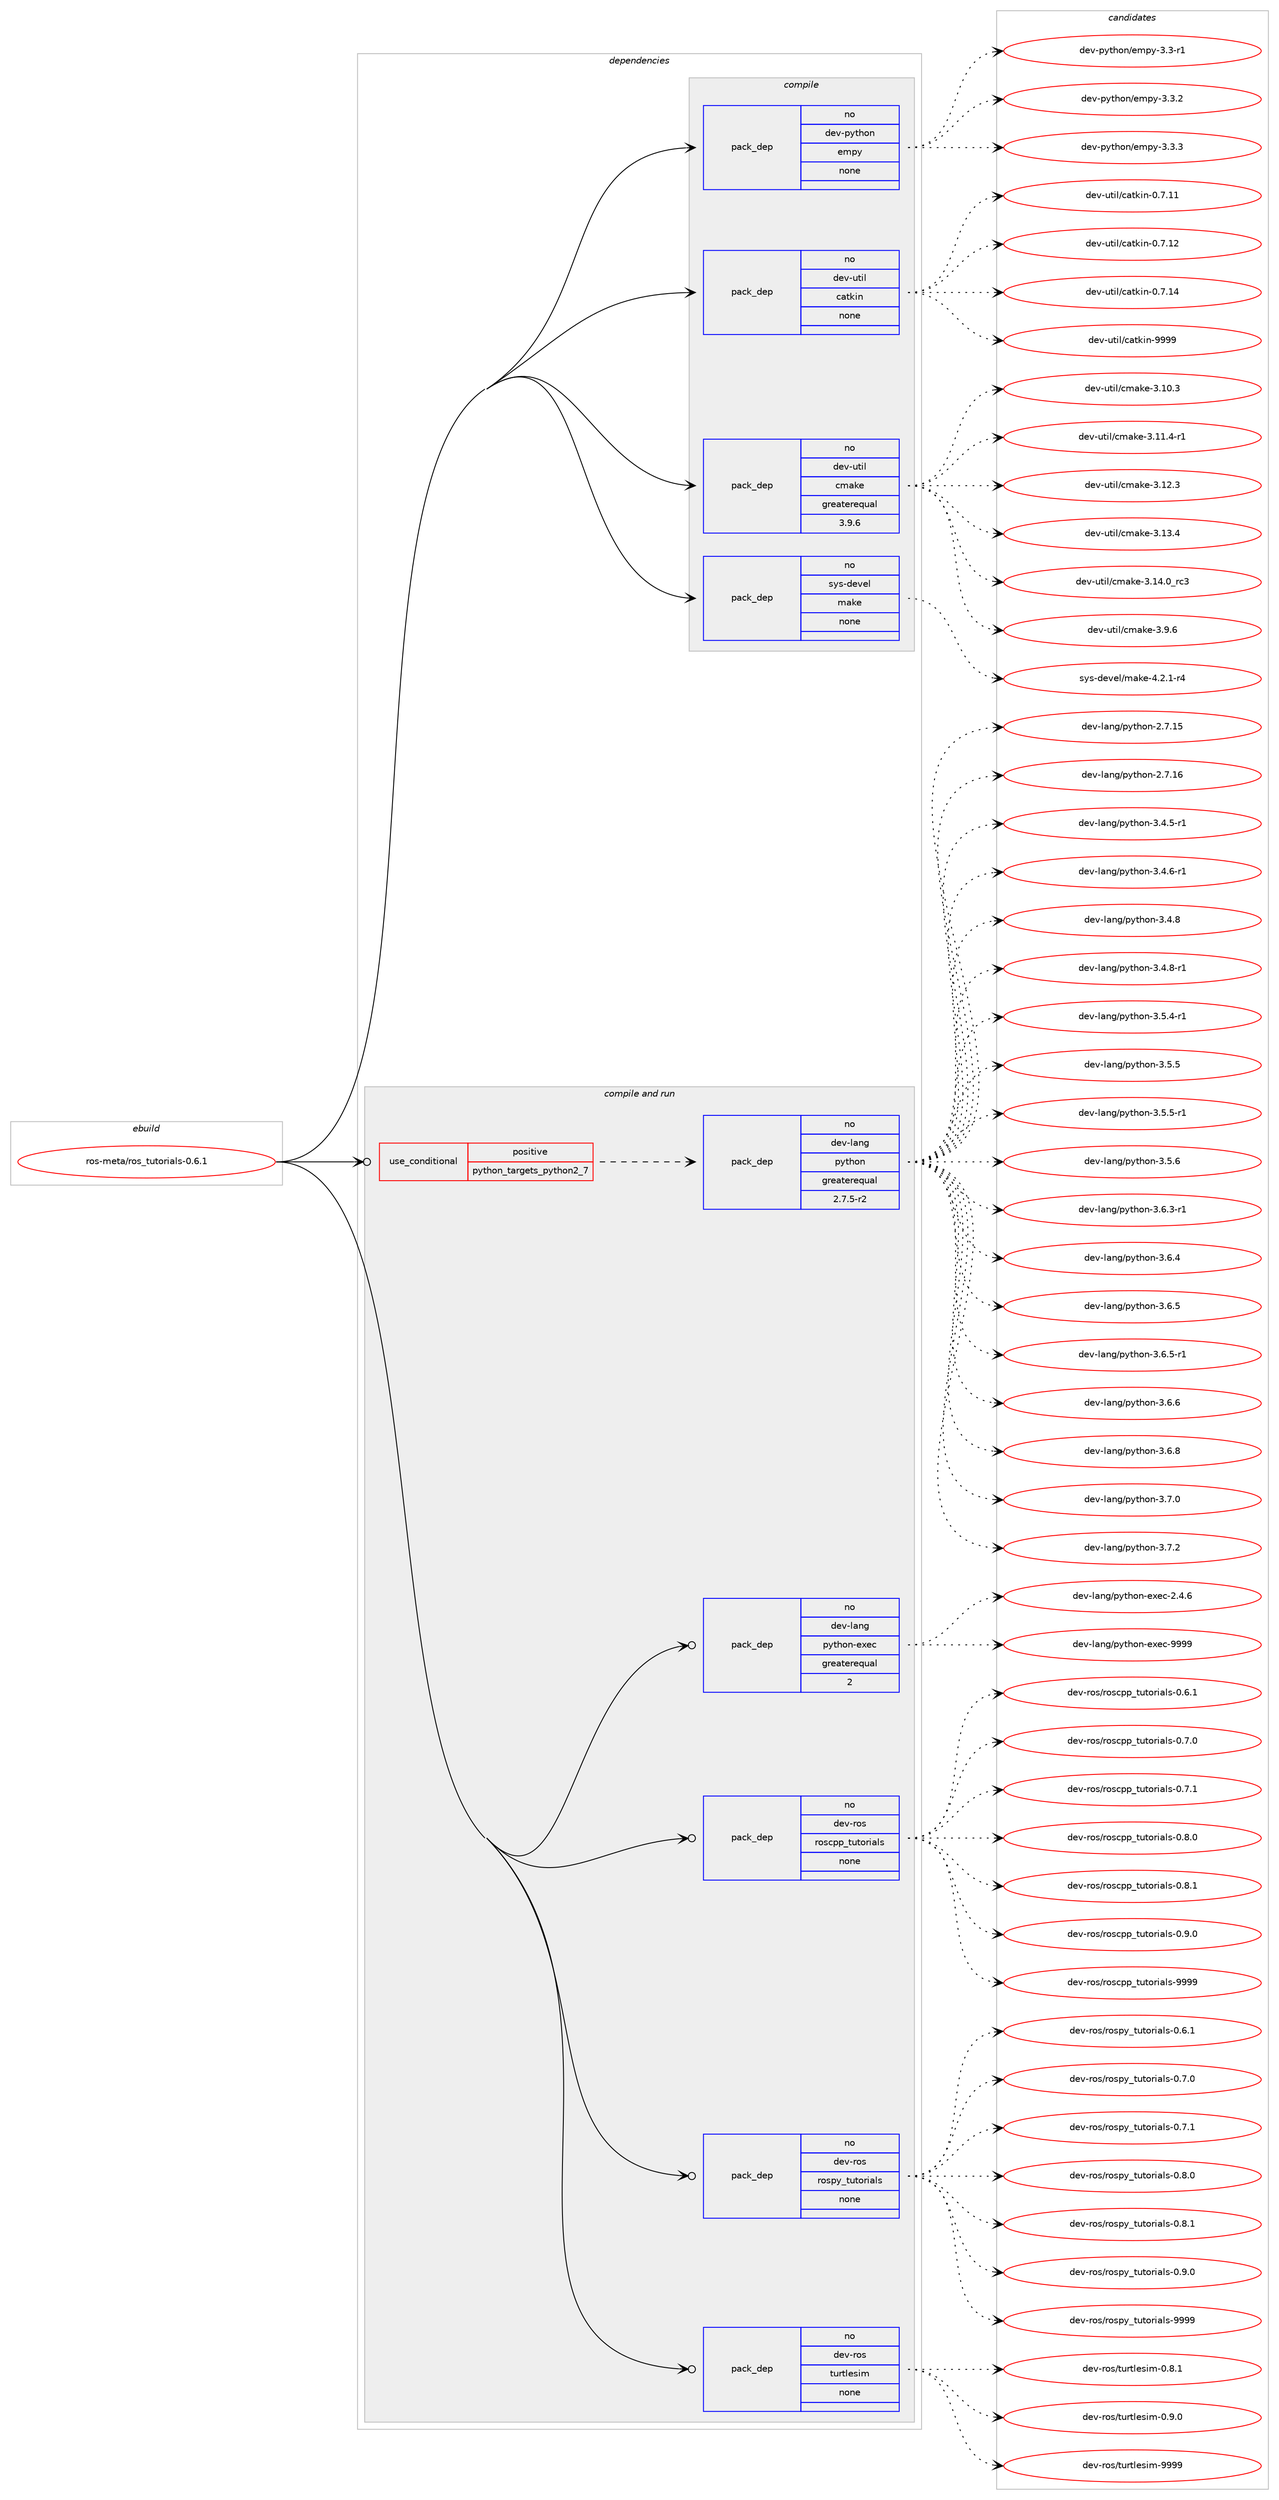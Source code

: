 digraph prolog {

# *************
# Graph options
# *************

newrank=true;
concentrate=true;
compound=true;
graph [rankdir=LR,fontname=Helvetica,fontsize=10,ranksep=1.5];#, ranksep=2.5, nodesep=0.2];
edge  [arrowhead=vee];
node  [fontname=Helvetica,fontsize=10];

# **********
# The ebuild
# **********

subgraph cluster_leftcol {
color=gray;
rank=same;
label=<<i>ebuild</i>>;
id [label="ros-meta/ros_tutorials-0.6.1", color=red, width=4, href="../ros-meta/ros_tutorials-0.6.1.svg"];
}

# ****************
# The dependencies
# ****************

subgraph cluster_midcol {
color=gray;
label=<<i>dependencies</i>>;
subgraph cluster_compile {
fillcolor="#eeeeee";
style=filled;
label=<<i>compile</i>>;
subgraph pack1204846 {
dependency1684188 [label=<<TABLE BORDER="0" CELLBORDER="1" CELLSPACING="0" CELLPADDING="4" WIDTH="220"><TR><TD ROWSPAN="6" CELLPADDING="30">pack_dep</TD></TR><TR><TD WIDTH="110">no</TD></TR><TR><TD>dev-python</TD></TR><TR><TD>empy</TD></TR><TR><TD>none</TD></TR><TR><TD></TD></TR></TABLE>>, shape=none, color=blue];
}
id:e -> dependency1684188:w [weight=20,style="solid",arrowhead="vee"];
subgraph pack1204847 {
dependency1684189 [label=<<TABLE BORDER="0" CELLBORDER="1" CELLSPACING="0" CELLPADDING="4" WIDTH="220"><TR><TD ROWSPAN="6" CELLPADDING="30">pack_dep</TD></TR><TR><TD WIDTH="110">no</TD></TR><TR><TD>dev-util</TD></TR><TR><TD>catkin</TD></TR><TR><TD>none</TD></TR><TR><TD></TD></TR></TABLE>>, shape=none, color=blue];
}
id:e -> dependency1684189:w [weight=20,style="solid",arrowhead="vee"];
subgraph pack1204848 {
dependency1684190 [label=<<TABLE BORDER="0" CELLBORDER="1" CELLSPACING="0" CELLPADDING="4" WIDTH="220"><TR><TD ROWSPAN="6" CELLPADDING="30">pack_dep</TD></TR><TR><TD WIDTH="110">no</TD></TR><TR><TD>dev-util</TD></TR><TR><TD>cmake</TD></TR><TR><TD>greaterequal</TD></TR><TR><TD>3.9.6</TD></TR></TABLE>>, shape=none, color=blue];
}
id:e -> dependency1684190:w [weight=20,style="solid",arrowhead="vee"];
subgraph pack1204849 {
dependency1684191 [label=<<TABLE BORDER="0" CELLBORDER="1" CELLSPACING="0" CELLPADDING="4" WIDTH="220"><TR><TD ROWSPAN="6" CELLPADDING="30">pack_dep</TD></TR><TR><TD WIDTH="110">no</TD></TR><TR><TD>sys-devel</TD></TR><TR><TD>make</TD></TR><TR><TD>none</TD></TR><TR><TD></TD></TR></TABLE>>, shape=none, color=blue];
}
id:e -> dependency1684191:w [weight=20,style="solid",arrowhead="vee"];
}
subgraph cluster_compileandrun {
fillcolor="#eeeeee";
style=filled;
label=<<i>compile and run</i>>;
subgraph cond451813 {
dependency1684192 [label=<<TABLE BORDER="0" CELLBORDER="1" CELLSPACING="0" CELLPADDING="4"><TR><TD ROWSPAN="3" CELLPADDING="10">use_conditional</TD></TR><TR><TD>positive</TD></TR><TR><TD>python_targets_python2_7</TD></TR></TABLE>>, shape=none, color=red];
subgraph pack1204850 {
dependency1684193 [label=<<TABLE BORDER="0" CELLBORDER="1" CELLSPACING="0" CELLPADDING="4" WIDTH="220"><TR><TD ROWSPAN="6" CELLPADDING="30">pack_dep</TD></TR><TR><TD WIDTH="110">no</TD></TR><TR><TD>dev-lang</TD></TR><TR><TD>python</TD></TR><TR><TD>greaterequal</TD></TR><TR><TD>2.7.5-r2</TD></TR></TABLE>>, shape=none, color=blue];
}
dependency1684192:e -> dependency1684193:w [weight=20,style="dashed",arrowhead="vee"];
}
id:e -> dependency1684192:w [weight=20,style="solid",arrowhead="odotvee"];
subgraph pack1204851 {
dependency1684194 [label=<<TABLE BORDER="0" CELLBORDER="1" CELLSPACING="0" CELLPADDING="4" WIDTH="220"><TR><TD ROWSPAN="6" CELLPADDING="30">pack_dep</TD></TR><TR><TD WIDTH="110">no</TD></TR><TR><TD>dev-lang</TD></TR><TR><TD>python-exec</TD></TR><TR><TD>greaterequal</TD></TR><TR><TD>2</TD></TR></TABLE>>, shape=none, color=blue];
}
id:e -> dependency1684194:w [weight=20,style="solid",arrowhead="odotvee"];
subgraph pack1204852 {
dependency1684195 [label=<<TABLE BORDER="0" CELLBORDER="1" CELLSPACING="0" CELLPADDING="4" WIDTH="220"><TR><TD ROWSPAN="6" CELLPADDING="30">pack_dep</TD></TR><TR><TD WIDTH="110">no</TD></TR><TR><TD>dev-ros</TD></TR><TR><TD>roscpp_tutorials</TD></TR><TR><TD>none</TD></TR><TR><TD></TD></TR></TABLE>>, shape=none, color=blue];
}
id:e -> dependency1684195:w [weight=20,style="solid",arrowhead="odotvee"];
subgraph pack1204853 {
dependency1684196 [label=<<TABLE BORDER="0" CELLBORDER="1" CELLSPACING="0" CELLPADDING="4" WIDTH="220"><TR><TD ROWSPAN="6" CELLPADDING="30">pack_dep</TD></TR><TR><TD WIDTH="110">no</TD></TR><TR><TD>dev-ros</TD></TR><TR><TD>rospy_tutorials</TD></TR><TR><TD>none</TD></TR><TR><TD></TD></TR></TABLE>>, shape=none, color=blue];
}
id:e -> dependency1684196:w [weight=20,style="solid",arrowhead="odotvee"];
subgraph pack1204854 {
dependency1684197 [label=<<TABLE BORDER="0" CELLBORDER="1" CELLSPACING="0" CELLPADDING="4" WIDTH="220"><TR><TD ROWSPAN="6" CELLPADDING="30">pack_dep</TD></TR><TR><TD WIDTH="110">no</TD></TR><TR><TD>dev-ros</TD></TR><TR><TD>turtlesim</TD></TR><TR><TD>none</TD></TR><TR><TD></TD></TR></TABLE>>, shape=none, color=blue];
}
id:e -> dependency1684197:w [weight=20,style="solid",arrowhead="odotvee"];
}
subgraph cluster_run {
fillcolor="#eeeeee";
style=filled;
label=<<i>run</i>>;
}
}

# **************
# The candidates
# **************

subgraph cluster_choices {
rank=same;
color=gray;
label=<<i>candidates</i>>;

subgraph choice1204846 {
color=black;
nodesep=1;
choice1001011184511212111610411111047101109112121455146514511449 [label="dev-python/empy-3.3-r1", color=red, width=4,href="../dev-python/empy-3.3-r1.svg"];
choice1001011184511212111610411111047101109112121455146514650 [label="dev-python/empy-3.3.2", color=red, width=4,href="../dev-python/empy-3.3.2.svg"];
choice1001011184511212111610411111047101109112121455146514651 [label="dev-python/empy-3.3.3", color=red, width=4,href="../dev-python/empy-3.3.3.svg"];
dependency1684188:e -> choice1001011184511212111610411111047101109112121455146514511449:w [style=dotted,weight="100"];
dependency1684188:e -> choice1001011184511212111610411111047101109112121455146514650:w [style=dotted,weight="100"];
dependency1684188:e -> choice1001011184511212111610411111047101109112121455146514651:w [style=dotted,weight="100"];
}
subgraph choice1204847 {
color=black;
nodesep=1;
choice1001011184511711610510847999711610710511045484655464949 [label="dev-util/catkin-0.7.11", color=red, width=4,href="../dev-util/catkin-0.7.11.svg"];
choice1001011184511711610510847999711610710511045484655464950 [label="dev-util/catkin-0.7.12", color=red, width=4,href="../dev-util/catkin-0.7.12.svg"];
choice1001011184511711610510847999711610710511045484655464952 [label="dev-util/catkin-0.7.14", color=red, width=4,href="../dev-util/catkin-0.7.14.svg"];
choice100101118451171161051084799971161071051104557575757 [label="dev-util/catkin-9999", color=red, width=4,href="../dev-util/catkin-9999.svg"];
dependency1684189:e -> choice1001011184511711610510847999711610710511045484655464949:w [style=dotted,weight="100"];
dependency1684189:e -> choice1001011184511711610510847999711610710511045484655464950:w [style=dotted,weight="100"];
dependency1684189:e -> choice1001011184511711610510847999711610710511045484655464952:w [style=dotted,weight="100"];
dependency1684189:e -> choice100101118451171161051084799971161071051104557575757:w [style=dotted,weight="100"];
}
subgraph choice1204848 {
color=black;
nodesep=1;
choice1001011184511711610510847991099710710145514649484651 [label="dev-util/cmake-3.10.3", color=red, width=4,href="../dev-util/cmake-3.10.3.svg"];
choice10010111845117116105108479910997107101455146494946524511449 [label="dev-util/cmake-3.11.4-r1", color=red, width=4,href="../dev-util/cmake-3.11.4-r1.svg"];
choice1001011184511711610510847991099710710145514649504651 [label="dev-util/cmake-3.12.3", color=red, width=4,href="../dev-util/cmake-3.12.3.svg"];
choice1001011184511711610510847991099710710145514649514652 [label="dev-util/cmake-3.13.4", color=red, width=4,href="../dev-util/cmake-3.13.4.svg"];
choice1001011184511711610510847991099710710145514649524648951149951 [label="dev-util/cmake-3.14.0_rc3", color=red, width=4,href="../dev-util/cmake-3.14.0_rc3.svg"];
choice10010111845117116105108479910997107101455146574654 [label="dev-util/cmake-3.9.6", color=red, width=4,href="../dev-util/cmake-3.9.6.svg"];
dependency1684190:e -> choice1001011184511711610510847991099710710145514649484651:w [style=dotted,weight="100"];
dependency1684190:e -> choice10010111845117116105108479910997107101455146494946524511449:w [style=dotted,weight="100"];
dependency1684190:e -> choice1001011184511711610510847991099710710145514649504651:w [style=dotted,weight="100"];
dependency1684190:e -> choice1001011184511711610510847991099710710145514649514652:w [style=dotted,weight="100"];
dependency1684190:e -> choice1001011184511711610510847991099710710145514649524648951149951:w [style=dotted,weight="100"];
dependency1684190:e -> choice10010111845117116105108479910997107101455146574654:w [style=dotted,weight="100"];
}
subgraph choice1204849 {
color=black;
nodesep=1;
choice1151211154510010111810110847109971071014552465046494511452 [label="sys-devel/make-4.2.1-r4", color=red, width=4,href="../sys-devel/make-4.2.1-r4.svg"];
dependency1684191:e -> choice1151211154510010111810110847109971071014552465046494511452:w [style=dotted,weight="100"];
}
subgraph choice1204850 {
color=black;
nodesep=1;
choice10010111845108971101034711212111610411111045504655464953 [label="dev-lang/python-2.7.15", color=red, width=4,href="../dev-lang/python-2.7.15.svg"];
choice10010111845108971101034711212111610411111045504655464954 [label="dev-lang/python-2.7.16", color=red, width=4,href="../dev-lang/python-2.7.16.svg"];
choice1001011184510897110103471121211161041111104551465246534511449 [label="dev-lang/python-3.4.5-r1", color=red, width=4,href="../dev-lang/python-3.4.5-r1.svg"];
choice1001011184510897110103471121211161041111104551465246544511449 [label="dev-lang/python-3.4.6-r1", color=red, width=4,href="../dev-lang/python-3.4.6-r1.svg"];
choice100101118451089711010347112121116104111110455146524656 [label="dev-lang/python-3.4.8", color=red, width=4,href="../dev-lang/python-3.4.8.svg"];
choice1001011184510897110103471121211161041111104551465246564511449 [label="dev-lang/python-3.4.8-r1", color=red, width=4,href="../dev-lang/python-3.4.8-r1.svg"];
choice1001011184510897110103471121211161041111104551465346524511449 [label="dev-lang/python-3.5.4-r1", color=red, width=4,href="../dev-lang/python-3.5.4-r1.svg"];
choice100101118451089711010347112121116104111110455146534653 [label="dev-lang/python-3.5.5", color=red, width=4,href="../dev-lang/python-3.5.5.svg"];
choice1001011184510897110103471121211161041111104551465346534511449 [label="dev-lang/python-3.5.5-r1", color=red, width=4,href="../dev-lang/python-3.5.5-r1.svg"];
choice100101118451089711010347112121116104111110455146534654 [label="dev-lang/python-3.5.6", color=red, width=4,href="../dev-lang/python-3.5.6.svg"];
choice1001011184510897110103471121211161041111104551465446514511449 [label="dev-lang/python-3.6.3-r1", color=red, width=4,href="../dev-lang/python-3.6.3-r1.svg"];
choice100101118451089711010347112121116104111110455146544652 [label="dev-lang/python-3.6.4", color=red, width=4,href="../dev-lang/python-3.6.4.svg"];
choice100101118451089711010347112121116104111110455146544653 [label="dev-lang/python-3.6.5", color=red, width=4,href="../dev-lang/python-3.6.5.svg"];
choice1001011184510897110103471121211161041111104551465446534511449 [label="dev-lang/python-3.6.5-r1", color=red, width=4,href="../dev-lang/python-3.6.5-r1.svg"];
choice100101118451089711010347112121116104111110455146544654 [label="dev-lang/python-3.6.6", color=red, width=4,href="../dev-lang/python-3.6.6.svg"];
choice100101118451089711010347112121116104111110455146544656 [label="dev-lang/python-3.6.8", color=red, width=4,href="../dev-lang/python-3.6.8.svg"];
choice100101118451089711010347112121116104111110455146554648 [label="dev-lang/python-3.7.0", color=red, width=4,href="../dev-lang/python-3.7.0.svg"];
choice100101118451089711010347112121116104111110455146554650 [label="dev-lang/python-3.7.2", color=red, width=4,href="../dev-lang/python-3.7.2.svg"];
dependency1684193:e -> choice10010111845108971101034711212111610411111045504655464953:w [style=dotted,weight="100"];
dependency1684193:e -> choice10010111845108971101034711212111610411111045504655464954:w [style=dotted,weight="100"];
dependency1684193:e -> choice1001011184510897110103471121211161041111104551465246534511449:w [style=dotted,weight="100"];
dependency1684193:e -> choice1001011184510897110103471121211161041111104551465246544511449:w [style=dotted,weight="100"];
dependency1684193:e -> choice100101118451089711010347112121116104111110455146524656:w [style=dotted,weight="100"];
dependency1684193:e -> choice1001011184510897110103471121211161041111104551465246564511449:w [style=dotted,weight="100"];
dependency1684193:e -> choice1001011184510897110103471121211161041111104551465346524511449:w [style=dotted,weight="100"];
dependency1684193:e -> choice100101118451089711010347112121116104111110455146534653:w [style=dotted,weight="100"];
dependency1684193:e -> choice1001011184510897110103471121211161041111104551465346534511449:w [style=dotted,weight="100"];
dependency1684193:e -> choice100101118451089711010347112121116104111110455146534654:w [style=dotted,weight="100"];
dependency1684193:e -> choice1001011184510897110103471121211161041111104551465446514511449:w [style=dotted,weight="100"];
dependency1684193:e -> choice100101118451089711010347112121116104111110455146544652:w [style=dotted,weight="100"];
dependency1684193:e -> choice100101118451089711010347112121116104111110455146544653:w [style=dotted,weight="100"];
dependency1684193:e -> choice1001011184510897110103471121211161041111104551465446534511449:w [style=dotted,weight="100"];
dependency1684193:e -> choice100101118451089711010347112121116104111110455146544654:w [style=dotted,weight="100"];
dependency1684193:e -> choice100101118451089711010347112121116104111110455146544656:w [style=dotted,weight="100"];
dependency1684193:e -> choice100101118451089711010347112121116104111110455146554648:w [style=dotted,weight="100"];
dependency1684193:e -> choice100101118451089711010347112121116104111110455146554650:w [style=dotted,weight="100"];
}
subgraph choice1204851 {
color=black;
nodesep=1;
choice1001011184510897110103471121211161041111104510112010199455046524654 [label="dev-lang/python-exec-2.4.6", color=red, width=4,href="../dev-lang/python-exec-2.4.6.svg"];
choice10010111845108971101034711212111610411111045101120101994557575757 [label="dev-lang/python-exec-9999", color=red, width=4,href="../dev-lang/python-exec-9999.svg"];
dependency1684194:e -> choice1001011184510897110103471121211161041111104510112010199455046524654:w [style=dotted,weight="100"];
dependency1684194:e -> choice10010111845108971101034711212111610411111045101120101994557575757:w [style=dotted,weight="100"];
}
subgraph choice1204852 {
color=black;
nodesep=1;
choice1001011184511411111547114111115991121129511611711611111410597108115454846544649 [label="dev-ros/roscpp_tutorials-0.6.1", color=red, width=4,href="../dev-ros/roscpp_tutorials-0.6.1.svg"];
choice1001011184511411111547114111115991121129511611711611111410597108115454846554648 [label="dev-ros/roscpp_tutorials-0.7.0", color=red, width=4,href="../dev-ros/roscpp_tutorials-0.7.0.svg"];
choice1001011184511411111547114111115991121129511611711611111410597108115454846554649 [label="dev-ros/roscpp_tutorials-0.7.1", color=red, width=4,href="../dev-ros/roscpp_tutorials-0.7.1.svg"];
choice1001011184511411111547114111115991121129511611711611111410597108115454846564648 [label="dev-ros/roscpp_tutorials-0.8.0", color=red, width=4,href="../dev-ros/roscpp_tutorials-0.8.0.svg"];
choice1001011184511411111547114111115991121129511611711611111410597108115454846564649 [label="dev-ros/roscpp_tutorials-0.8.1", color=red, width=4,href="../dev-ros/roscpp_tutorials-0.8.1.svg"];
choice1001011184511411111547114111115991121129511611711611111410597108115454846574648 [label="dev-ros/roscpp_tutorials-0.9.0", color=red, width=4,href="../dev-ros/roscpp_tutorials-0.9.0.svg"];
choice10010111845114111115471141111159911211295116117116111114105971081154557575757 [label="dev-ros/roscpp_tutorials-9999", color=red, width=4,href="../dev-ros/roscpp_tutorials-9999.svg"];
dependency1684195:e -> choice1001011184511411111547114111115991121129511611711611111410597108115454846544649:w [style=dotted,weight="100"];
dependency1684195:e -> choice1001011184511411111547114111115991121129511611711611111410597108115454846554648:w [style=dotted,weight="100"];
dependency1684195:e -> choice1001011184511411111547114111115991121129511611711611111410597108115454846554649:w [style=dotted,weight="100"];
dependency1684195:e -> choice1001011184511411111547114111115991121129511611711611111410597108115454846564648:w [style=dotted,weight="100"];
dependency1684195:e -> choice1001011184511411111547114111115991121129511611711611111410597108115454846564649:w [style=dotted,weight="100"];
dependency1684195:e -> choice1001011184511411111547114111115991121129511611711611111410597108115454846574648:w [style=dotted,weight="100"];
dependency1684195:e -> choice10010111845114111115471141111159911211295116117116111114105971081154557575757:w [style=dotted,weight="100"];
}
subgraph choice1204853 {
color=black;
nodesep=1;
choice10010111845114111115471141111151121219511611711611111410597108115454846544649 [label="dev-ros/rospy_tutorials-0.6.1", color=red, width=4,href="../dev-ros/rospy_tutorials-0.6.1.svg"];
choice10010111845114111115471141111151121219511611711611111410597108115454846554648 [label="dev-ros/rospy_tutorials-0.7.0", color=red, width=4,href="../dev-ros/rospy_tutorials-0.7.0.svg"];
choice10010111845114111115471141111151121219511611711611111410597108115454846554649 [label="dev-ros/rospy_tutorials-0.7.1", color=red, width=4,href="../dev-ros/rospy_tutorials-0.7.1.svg"];
choice10010111845114111115471141111151121219511611711611111410597108115454846564648 [label="dev-ros/rospy_tutorials-0.8.0", color=red, width=4,href="../dev-ros/rospy_tutorials-0.8.0.svg"];
choice10010111845114111115471141111151121219511611711611111410597108115454846564649 [label="dev-ros/rospy_tutorials-0.8.1", color=red, width=4,href="../dev-ros/rospy_tutorials-0.8.1.svg"];
choice10010111845114111115471141111151121219511611711611111410597108115454846574648 [label="dev-ros/rospy_tutorials-0.9.0", color=red, width=4,href="../dev-ros/rospy_tutorials-0.9.0.svg"];
choice100101118451141111154711411111511212195116117116111114105971081154557575757 [label="dev-ros/rospy_tutorials-9999", color=red, width=4,href="../dev-ros/rospy_tutorials-9999.svg"];
dependency1684196:e -> choice10010111845114111115471141111151121219511611711611111410597108115454846544649:w [style=dotted,weight="100"];
dependency1684196:e -> choice10010111845114111115471141111151121219511611711611111410597108115454846554648:w [style=dotted,weight="100"];
dependency1684196:e -> choice10010111845114111115471141111151121219511611711611111410597108115454846554649:w [style=dotted,weight="100"];
dependency1684196:e -> choice10010111845114111115471141111151121219511611711611111410597108115454846564648:w [style=dotted,weight="100"];
dependency1684196:e -> choice10010111845114111115471141111151121219511611711611111410597108115454846564649:w [style=dotted,weight="100"];
dependency1684196:e -> choice10010111845114111115471141111151121219511611711611111410597108115454846574648:w [style=dotted,weight="100"];
dependency1684196:e -> choice100101118451141111154711411111511212195116117116111114105971081154557575757:w [style=dotted,weight="100"];
}
subgraph choice1204854 {
color=black;
nodesep=1;
choice1001011184511411111547116117114116108101115105109454846564649 [label="dev-ros/turtlesim-0.8.1", color=red, width=4,href="../dev-ros/turtlesim-0.8.1.svg"];
choice1001011184511411111547116117114116108101115105109454846574648 [label="dev-ros/turtlesim-0.9.0", color=red, width=4,href="../dev-ros/turtlesim-0.9.0.svg"];
choice10010111845114111115471161171141161081011151051094557575757 [label="dev-ros/turtlesim-9999", color=red, width=4,href="../dev-ros/turtlesim-9999.svg"];
dependency1684197:e -> choice1001011184511411111547116117114116108101115105109454846564649:w [style=dotted,weight="100"];
dependency1684197:e -> choice1001011184511411111547116117114116108101115105109454846574648:w [style=dotted,weight="100"];
dependency1684197:e -> choice10010111845114111115471161171141161081011151051094557575757:w [style=dotted,weight="100"];
}
}

}
